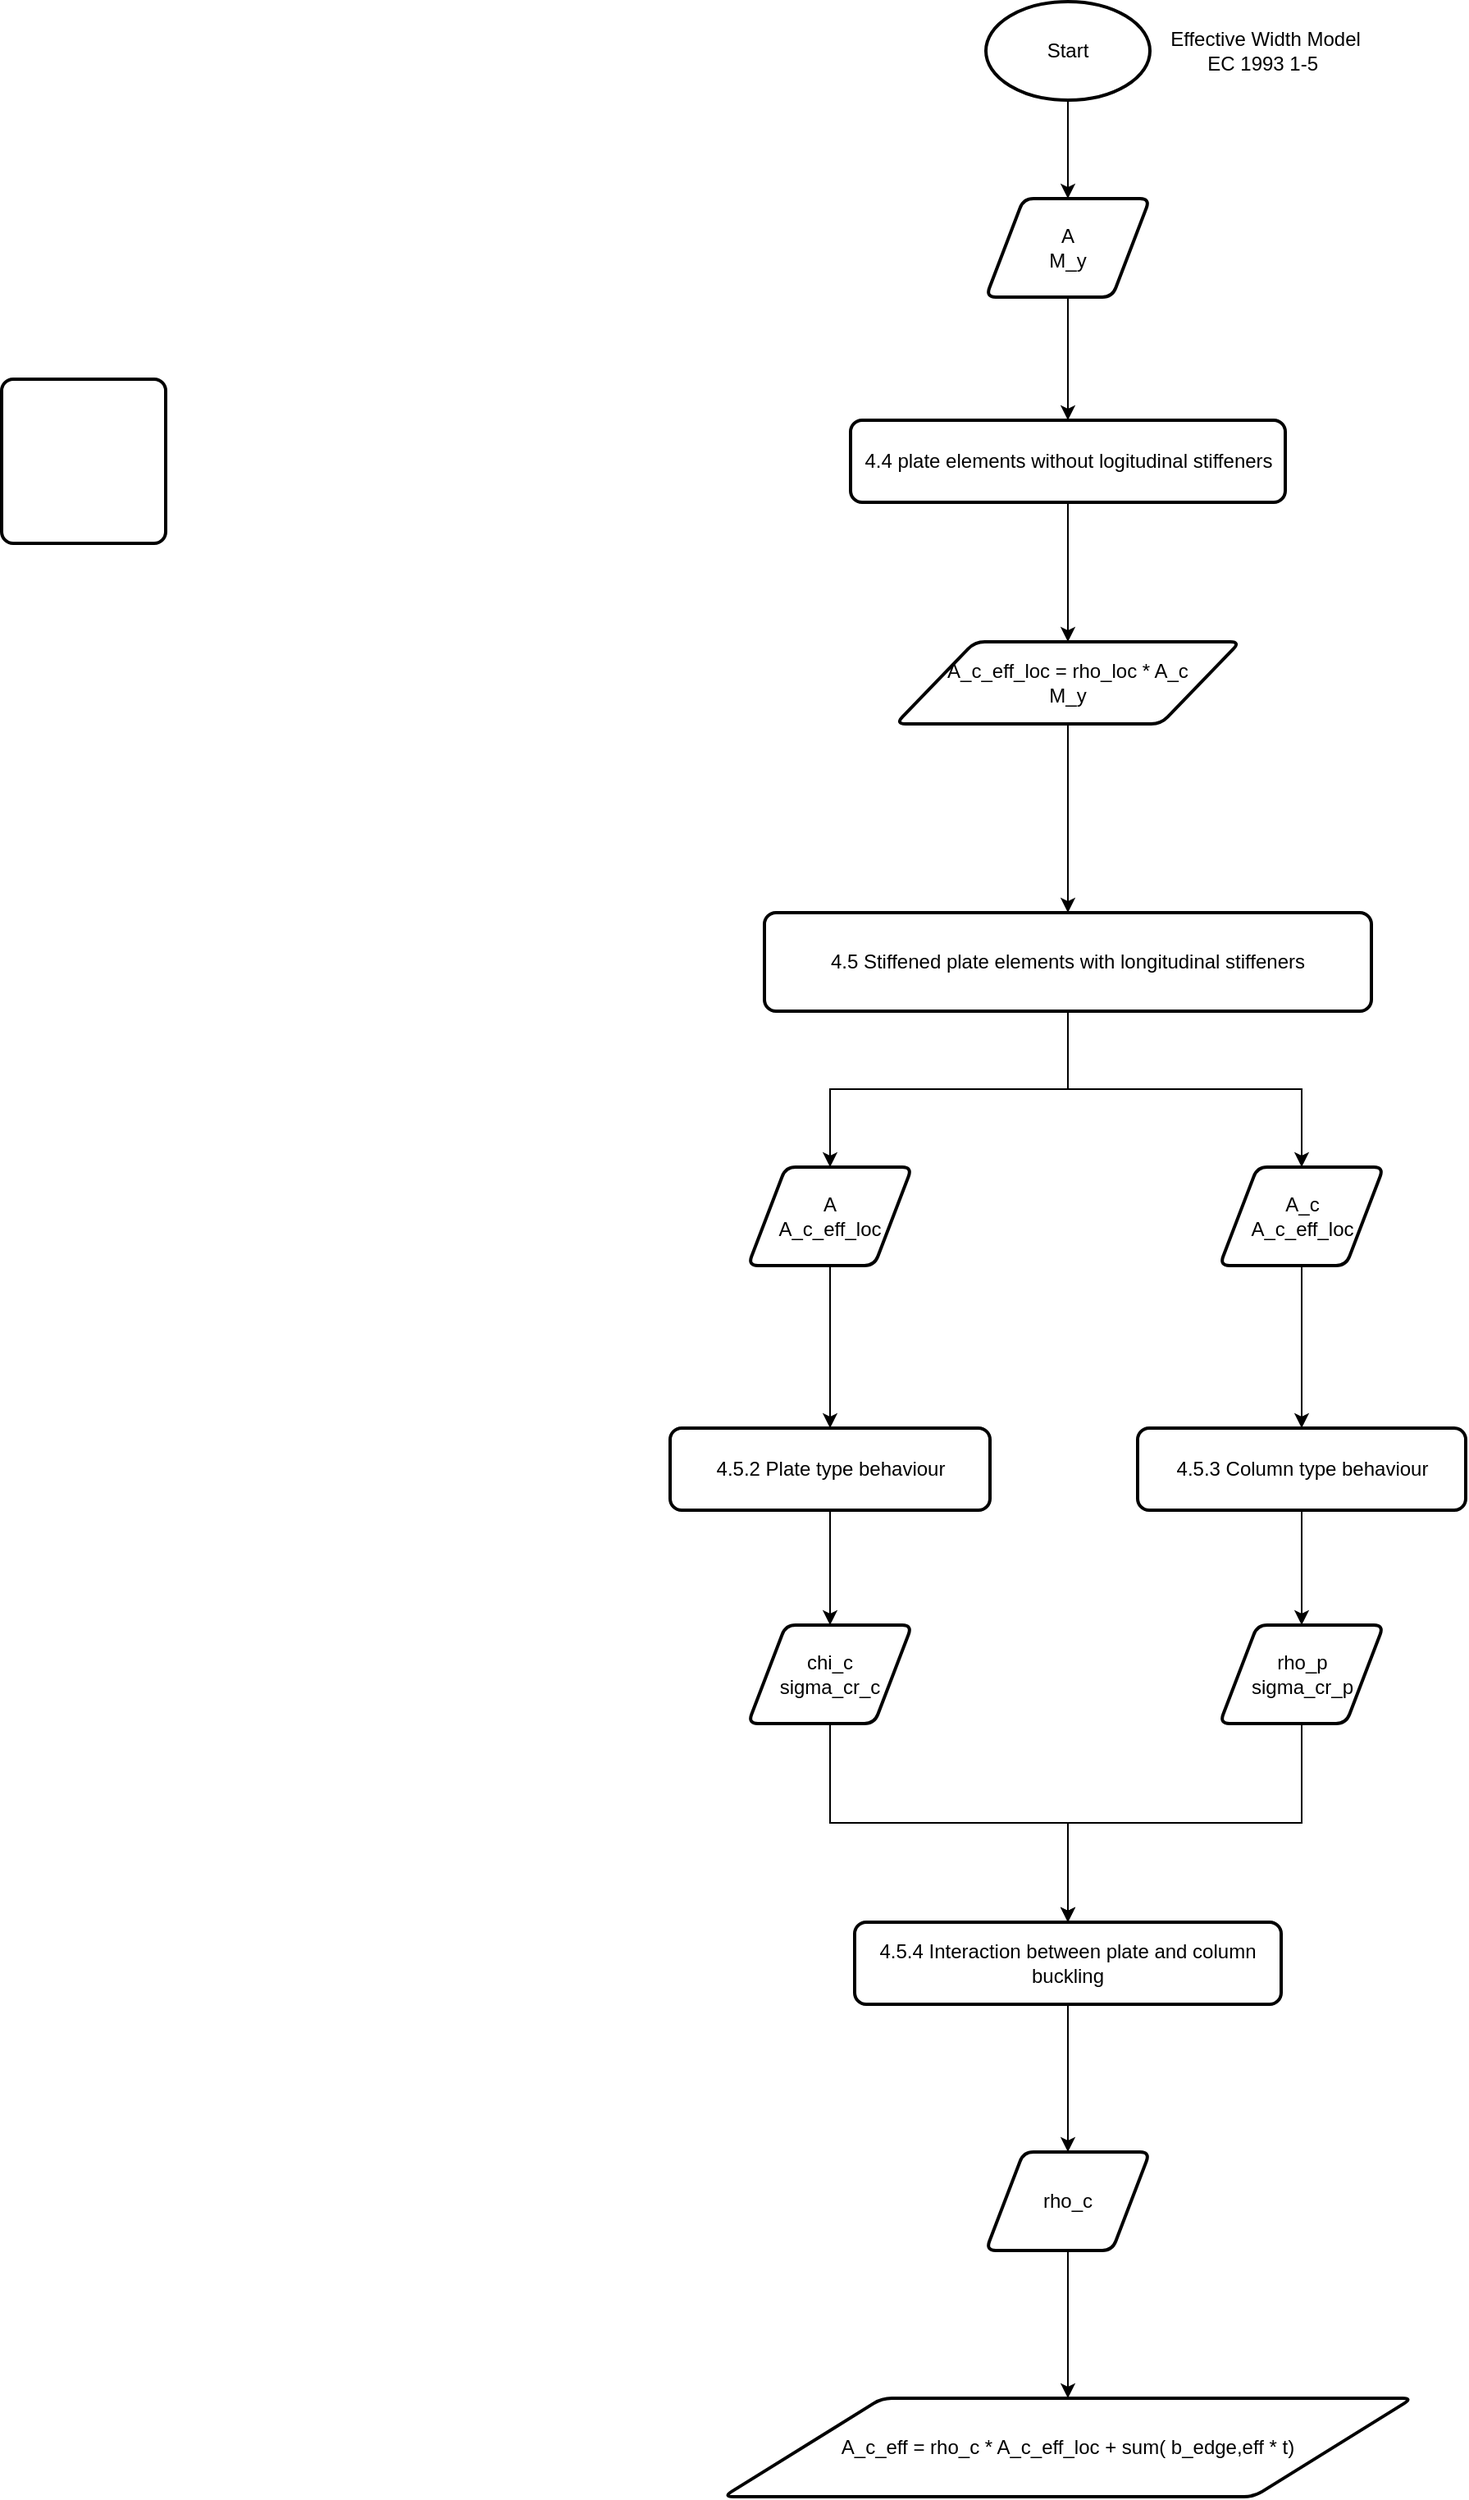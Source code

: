 <mxfile version="14.5.1" type="device"><diagram id="C5RBs43oDa-KdzZeNtuy" name="Page-1"><mxGraphModel dx="2164" dy="1983" grid="1" gridSize="10" guides="1" tooltips="1" connect="1" arrows="1" fold="1" page="1" pageScale="1" pageWidth="827" pageHeight="1169" math="0" shadow="0"><root><mxCell id="WIyWlLk6GJQsqaUBKTNV-0"/><mxCell id="WIyWlLk6GJQsqaUBKTNV-1" parent="WIyWlLk6GJQsqaUBKTNV-0"/><mxCell id="ZsqpyxAnJ6y5fITmv-fJ-14" style="edgeStyle=orthogonalEdgeStyle;rounded=0;orthogonalLoop=1;jettySize=auto;html=1;exitX=0.5;exitY=1;exitDx=0;exitDy=0;entryX=0.5;entryY=0;entryDx=0;entryDy=0;" edge="1" parent="WIyWlLk6GJQsqaUBKTNV-1" source="ZsqpyxAnJ6y5fITmv-fJ-0" target="ZsqpyxAnJ6y5fITmv-fJ-13"><mxGeometry relative="1" as="geometry"/></mxCell><mxCell id="ZsqpyxAnJ6y5fITmv-fJ-0" value="4.4 plate elements without logitudinal stiffeners" style="rounded=1;whiteSpace=wrap;html=1;absoluteArcSize=1;arcSize=14;strokeWidth=2;" vertex="1" parent="WIyWlLk6GJQsqaUBKTNV-1"><mxGeometry x="267.5" y="225" width="265" height="50" as="geometry"/></mxCell><mxCell id="ZsqpyxAnJ6y5fITmv-fJ-1" value="Effective Width Model&lt;br&gt;EC 1993 1-5&amp;nbsp;" style="text;html=1;align=center;verticalAlign=middle;resizable=0;points=[];autosize=1;" vertex="1" parent="WIyWlLk6GJQsqaUBKTNV-1"><mxGeometry x="455" y="-15" width="130" height="30" as="geometry"/></mxCell><mxCell id="ZsqpyxAnJ6y5fITmv-fJ-39" style="edgeStyle=orthogonalEdgeStyle;rounded=0;orthogonalLoop=1;jettySize=auto;html=1;exitX=0.5;exitY=1;exitDx=0;exitDy=0;entryX=0.5;entryY=0;entryDx=0;entryDy=0;" edge="1" parent="WIyWlLk6GJQsqaUBKTNV-1" source="ZsqpyxAnJ6y5fITmv-fJ-2" target="ZsqpyxAnJ6y5fITmv-fJ-37"><mxGeometry relative="1" as="geometry"/></mxCell><mxCell id="ZsqpyxAnJ6y5fITmv-fJ-41" style="edgeStyle=orthogonalEdgeStyle;rounded=0;orthogonalLoop=1;jettySize=auto;html=1;exitX=0.5;exitY=1;exitDx=0;exitDy=0;" edge="1" parent="WIyWlLk6GJQsqaUBKTNV-1" source="ZsqpyxAnJ6y5fITmv-fJ-2" target="ZsqpyxAnJ6y5fITmv-fJ-40"><mxGeometry relative="1" as="geometry"/></mxCell><mxCell id="ZsqpyxAnJ6y5fITmv-fJ-2" value="4.5 Stiffened plate elements with longitudinal stiffeners" style="rounded=1;whiteSpace=wrap;html=1;absoluteArcSize=1;arcSize=14;strokeWidth=2;" vertex="1" parent="WIyWlLk6GJQsqaUBKTNV-1"><mxGeometry x="215" y="525" width="370" height="60" as="geometry"/></mxCell><mxCell id="ZsqpyxAnJ6y5fITmv-fJ-11" style="edgeStyle=orthogonalEdgeStyle;rounded=0;orthogonalLoop=1;jettySize=auto;html=1;exitX=0.5;exitY=1;exitDx=0;exitDy=0;exitPerimeter=0;entryX=0.5;entryY=0;entryDx=0;entryDy=0;" edge="1" parent="WIyWlLk6GJQsqaUBKTNV-1" source="ZsqpyxAnJ6y5fITmv-fJ-9" target="ZsqpyxAnJ6y5fITmv-fJ-10"><mxGeometry relative="1" as="geometry"/></mxCell><mxCell id="ZsqpyxAnJ6y5fITmv-fJ-9" value="Start" style="strokeWidth=2;html=1;shape=mxgraph.flowchart.start_1;whiteSpace=wrap;" vertex="1" parent="WIyWlLk6GJQsqaUBKTNV-1"><mxGeometry x="350" y="-30" width="100" height="60" as="geometry"/></mxCell><mxCell id="ZsqpyxAnJ6y5fITmv-fJ-12" style="edgeStyle=orthogonalEdgeStyle;rounded=0;orthogonalLoop=1;jettySize=auto;html=1;exitX=0.5;exitY=1;exitDx=0;exitDy=0;entryX=0.5;entryY=0;entryDx=0;entryDy=0;" edge="1" parent="WIyWlLk6GJQsqaUBKTNV-1" source="ZsqpyxAnJ6y5fITmv-fJ-10" target="ZsqpyxAnJ6y5fITmv-fJ-0"><mxGeometry relative="1" as="geometry"/></mxCell><mxCell id="ZsqpyxAnJ6y5fITmv-fJ-10" value="A&lt;br&gt;M_y" style="shape=parallelogram;html=1;strokeWidth=2;perimeter=parallelogramPerimeter;whiteSpace=wrap;rounded=1;arcSize=12;size=0.23;" vertex="1" parent="WIyWlLk6GJQsqaUBKTNV-1"><mxGeometry x="350" y="90" width="100" height="60" as="geometry"/></mxCell><mxCell id="ZsqpyxAnJ6y5fITmv-fJ-19" style="edgeStyle=orthogonalEdgeStyle;rounded=0;orthogonalLoop=1;jettySize=auto;html=1;exitX=0.5;exitY=1;exitDx=0;exitDy=0;entryX=0.5;entryY=0;entryDx=0;entryDy=0;" edge="1" parent="WIyWlLk6GJQsqaUBKTNV-1" source="ZsqpyxAnJ6y5fITmv-fJ-13" target="ZsqpyxAnJ6y5fITmv-fJ-2"><mxGeometry relative="1" as="geometry"/></mxCell><mxCell id="ZsqpyxAnJ6y5fITmv-fJ-13" value="A_c_eff_loc = rho_loc * A_c&lt;br&gt;M_y" style="shape=parallelogram;html=1;strokeWidth=2;perimeter=parallelogramPerimeter;whiteSpace=wrap;rounded=1;arcSize=12;size=0.23;" vertex="1" parent="WIyWlLk6GJQsqaUBKTNV-1"><mxGeometry x="295" y="360" width="210" height="50" as="geometry"/></mxCell><mxCell id="ZsqpyxAnJ6y5fITmv-fJ-30" style="edgeStyle=orthogonalEdgeStyle;rounded=0;orthogonalLoop=1;jettySize=auto;html=1;exitX=0.5;exitY=1;exitDx=0;exitDy=0;entryX=0.5;entryY=0;entryDx=0;entryDy=0;" edge="1" parent="WIyWlLk6GJQsqaUBKTNV-1" source="ZsqpyxAnJ6y5fITmv-fJ-15" target="ZsqpyxAnJ6y5fITmv-fJ-25"><mxGeometry relative="1" as="geometry"/></mxCell><mxCell id="ZsqpyxAnJ6y5fITmv-fJ-15" value="4.5.3 Column type behaviour" style="rounded=1;whiteSpace=wrap;html=1;absoluteArcSize=1;arcSize=14;strokeWidth=2;" vertex="1" parent="WIyWlLk6GJQsqaUBKTNV-1"><mxGeometry x="442.5" y="839" width="200" height="50" as="geometry"/></mxCell><mxCell id="ZsqpyxAnJ6y5fITmv-fJ-29" style="edgeStyle=orthogonalEdgeStyle;rounded=0;orthogonalLoop=1;jettySize=auto;html=1;exitX=0.5;exitY=1;exitDx=0;exitDy=0;entryX=0.5;entryY=0;entryDx=0;entryDy=0;" edge="1" parent="WIyWlLk6GJQsqaUBKTNV-1" source="ZsqpyxAnJ6y5fITmv-fJ-16" target="ZsqpyxAnJ6y5fITmv-fJ-24"><mxGeometry relative="1" as="geometry"/></mxCell><mxCell id="ZsqpyxAnJ6y5fITmv-fJ-16" value="4.5.2 Plate type behaviour" style="rounded=1;whiteSpace=wrap;html=1;absoluteArcSize=1;arcSize=14;strokeWidth=2;" vertex="1" parent="WIyWlLk6GJQsqaUBKTNV-1"><mxGeometry x="157.5" y="839" width="195" height="50" as="geometry"/></mxCell><mxCell id="ZsqpyxAnJ6y5fITmv-fJ-33" style="edgeStyle=orthogonalEdgeStyle;rounded=0;orthogonalLoop=1;jettySize=auto;html=1;exitX=0.5;exitY=1;exitDx=0;exitDy=0;entryX=0.5;entryY=0;entryDx=0;entryDy=0;" edge="1" parent="WIyWlLk6GJQsqaUBKTNV-1" source="ZsqpyxAnJ6y5fITmv-fJ-17" target="ZsqpyxAnJ6y5fITmv-fJ-32"><mxGeometry relative="1" as="geometry"/></mxCell><mxCell id="ZsqpyxAnJ6y5fITmv-fJ-17" value="4.5.4 Interaction between plate and column buckling" style="rounded=1;whiteSpace=wrap;html=1;absoluteArcSize=1;arcSize=14;strokeWidth=2;" vertex="1" parent="WIyWlLk6GJQsqaUBKTNV-1"><mxGeometry x="270" y="1140" width="260" height="50" as="geometry"/></mxCell><mxCell id="ZsqpyxAnJ6y5fITmv-fJ-18" value="A_c_eff = rho_c * A_c_eff_loc + sum( b_edge,eff * t)" style="shape=parallelogram;html=1;strokeWidth=2;perimeter=parallelogramPerimeter;whiteSpace=wrap;rounded=1;arcSize=12;size=0.23;" vertex="1" parent="WIyWlLk6GJQsqaUBKTNV-1"><mxGeometry x="190" y="1430" width="420" height="60" as="geometry"/></mxCell><mxCell id="ZsqpyxAnJ6y5fITmv-fJ-26" style="edgeStyle=orthogonalEdgeStyle;rounded=0;orthogonalLoop=1;jettySize=auto;html=1;exitX=0.5;exitY=1;exitDx=0;exitDy=0;" edge="1" parent="WIyWlLk6GJQsqaUBKTNV-1" source="ZsqpyxAnJ6y5fITmv-fJ-24" target="ZsqpyxAnJ6y5fITmv-fJ-17"><mxGeometry relative="1" as="geometry"/></mxCell><mxCell id="ZsqpyxAnJ6y5fITmv-fJ-24" value="chi_c&lt;br&gt;sigma_cr_c" style="shape=parallelogram;html=1;strokeWidth=2;perimeter=parallelogramPerimeter;whiteSpace=wrap;rounded=1;arcSize=12;size=0.23;" vertex="1" parent="WIyWlLk6GJQsqaUBKTNV-1"><mxGeometry x="205" y="959" width="100" height="60" as="geometry"/></mxCell><mxCell id="ZsqpyxAnJ6y5fITmv-fJ-28" style="edgeStyle=orthogonalEdgeStyle;rounded=0;orthogonalLoop=1;jettySize=auto;html=1;exitX=0.5;exitY=1;exitDx=0;exitDy=0;" edge="1" parent="WIyWlLk6GJQsqaUBKTNV-1" source="ZsqpyxAnJ6y5fITmv-fJ-25" target="ZsqpyxAnJ6y5fITmv-fJ-17"><mxGeometry relative="1" as="geometry"/></mxCell><mxCell id="ZsqpyxAnJ6y5fITmv-fJ-25" value="rho_p&lt;br&gt;sigma_cr_p" style="shape=parallelogram;html=1;strokeWidth=2;perimeter=parallelogramPerimeter;whiteSpace=wrap;rounded=1;arcSize=12;size=0.23;" vertex="1" parent="WIyWlLk6GJQsqaUBKTNV-1"><mxGeometry x="492.5" y="959" width="100" height="60" as="geometry"/></mxCell><mxCell id="ZsqpyxAnJ6y5fITmv-fJ-34" style="edgeStyle=orthogonalEdgeStyle;rounded=0;orthogonalLoop=1;jettySize=auto;html=1;exitX=0.5;exitY=1;exitDx=0;exitDy=0;entryX=0.5;entryY=0;entryDx=0;entryDy=0;" edge="1" parent="WIyWlLk6GJQsqaUBKTNV-1" source="ZsqpyxAnJ6y5fITmv-fJ-32" target="ZsqpyxAnJ6y5fITmv-fJ-18"><mxGeometry relative="1" as="geometry"/></mxCell><mxCell id="ZsqpyxAnJ6y5fITmv-fJ-32" value="rho_c" style="shape=parallelogram;html=1;strokeWidth=2;perimeter=parallelogramPerimeter;whiteSpace=wrap;rounded=1;arcSize=12;size=0.23;" vertex="1" parent="WIyWlLk6GJQsqaUBKTNV-1"><mxGeometry x="350" y="1280" width="100" height="60" as="geometry"/></mxCell><mxCell id="ZsqpyxAnJ6y5fITmv-fJ-38" style="edgeStyle=orthogonalEdgeStyle;rounded=0;orthogonalLoop=1;jettySize=auto;html=1;exitX=0.5;exitY=1;exitDx=0;exitDy=0;entryX=0.5;entryY=0;entryDx=0;entryDy=0;" edge="1" parent="WIyWlLk6GJQsqaUBKTNV-1" source="ZsqpyxAnJ6y5fITmv-fJ-37" target="ZsqpyxAnJ6y5fITmv-fJ-16"><mxGeometry relative="1" as="geometry"/></mxCell><mxCell id="ZsqpyxAnJ6y5fITmv-fJ-37" value="A&lt;br&gt;A_c_eff_loc" style="shape=parallelogram;html=1;strokeWidth=2;perimeter=parallelogramPerimeter;whiteSpace=wrap;rounded=1;arcSize=12;size=0.23;" vertex="1" parent="WIyWlLk6GJQsqaUBKTNV-1"><mxGeometry x="205" y="680" width="100" height="60" as="geometry"/></mxCell><mxCell id="ZsqpyxAnJ6y5fITmv-fJ-42" style="edgeStyle=orthogonalEdgeStyle;rounded=0;orthogonalLoop=1;jettySize=auto;html=1;exitX=0.5;exitY=1;exitDx=0;exitDy=0;" edge="1" parent="WIyWlLk6GJQsqaUBKTNV-1" source="ZsqpyxAnJ6y5fITmv-fJ-40" target="ZsqpyxAnJ6y5fITmv-fJ-15"><mxGeometry relative="1" as="geometry"/></mxCell><mxCell id="ZsqpyxAnJ6y5fITmv-fJ-40" value="A_c&lt;br&gt;A_c_eff_loc" style="shape=parallelogram;html=1;strokeWidth=2;perimeter=parallelogramPerimeter;whiteSpace=wrap;rounded=1;arcSize=12;size=0.23;" vertex="1" parent="WIyWlLk6GJQsqaUBKTNV-1"><mxGeometry x="492.5" y="680" width="100" height="60" as="geometry"/></mxCell><mxCell id="ZsqpyxAnJ6y5fITmv-fJ-43" value="" style="rounded=1;whiteSpace=wrap;html=1;absoluteArcSize=1;arcSize=14;strokeWidth=2;" vertex="1" parent="WIyWlLk6GJQsqaUBKTNV-1"><mxGeometry x="-250" y="200" width="100" height="100" as="geometry"/></mxCell></root></mxGraphModel></diagram></mxfile>